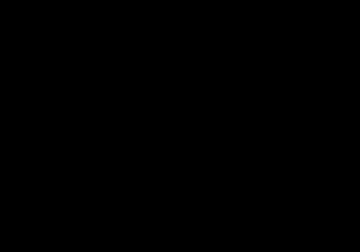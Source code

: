# -------------------------------------------------------------
# file: plot.gp
# -------------------------------------------------------------
# -------------------------------------------------------------
# Battelle Memorial Institute
# Pacific Northwest Laboratory
# -------------------------------------------------------------
# -------------------------------------------------------------
# Created March 22, 1999 by William A. Perkins
# Last Change: Thu Mar 25 15:44:42 2004 by William A. Perkins <perk@leechong.pnl.gov>
# -------------------------------------------------------------
# $Id$


set term postscript eps color dashed "Helvetica" 14

set title "TheTitle"

u = 2.0
D = 30.0
Co = 10.0
C(x,t) = (Co/2)*(erfc((x-u*t)/sqrt(4*D*t))+erfc((x+u*t)/sqrt(4*D*t))*exp(u*x/D))

set format x "%.1f"
set xlabel 'Longitudinal Distance, ft'
set format y "%.1f"
set ylabel 'Concentration'
set xrange [0:10000]
set pointsize 0.5
#set timestamp
set key below

set arrow from first 4000, graph 0.0 to first 4000, graph 1.0 nohead lt 7
set arrow from first 6000, graph 0.0 to first 6000, graph 1.0 nohead lt 7

                                # If delta t is 18.0s (0.005 hr), t =
                                # 360.0 is 20 time steps, t = 1080.0
                                # is 60 time steps, and t = 1800.0 is
                                # 100 time steps

plot C(x, 360.0) title "Analytic: t = 6.0 min", \
     C(x, 1080.0) title "Analytic: t = 18.0 min", \
     C(x, 1800.0) title "Analytic: t = 30.0 min", \
     C(x, 2520.0) title "Analytic: t = 42.0 min", \
     C(x, 3240.0) title "Analytic: t = 54.0 min", \
     '< perl ../../../scripts/mass2slice.pl -j -t 12 plot.nc stuff 1 6 2 6 3 6' using 3:4 title 'Simulated' with points ls 7, \
     '< perl ../../../scripts/mass2slice.pl -j -t 14 plot.nc stuff 1 6 2 6 3 6' using 3:4 notitle with points ls 7, \
     '< perl ../../../scripts/mass2slice.pl -j -t 16 plot.nc stuff 1 6 2 6 3 6' using 3:4 notitle with points ls 7, \
     '< perl ../../../scripts/mass2slice.pl -j -t 18 plot.nc stuff 1 6 2 6 3 6' using 3:4 notitle with points ls 7, \
     '< perl ../../../scripts/mass2slice.pl -j -t 20 plot.nc stuff 1 6 2 6 3 6' using 3:4 notitle with points ls 7


